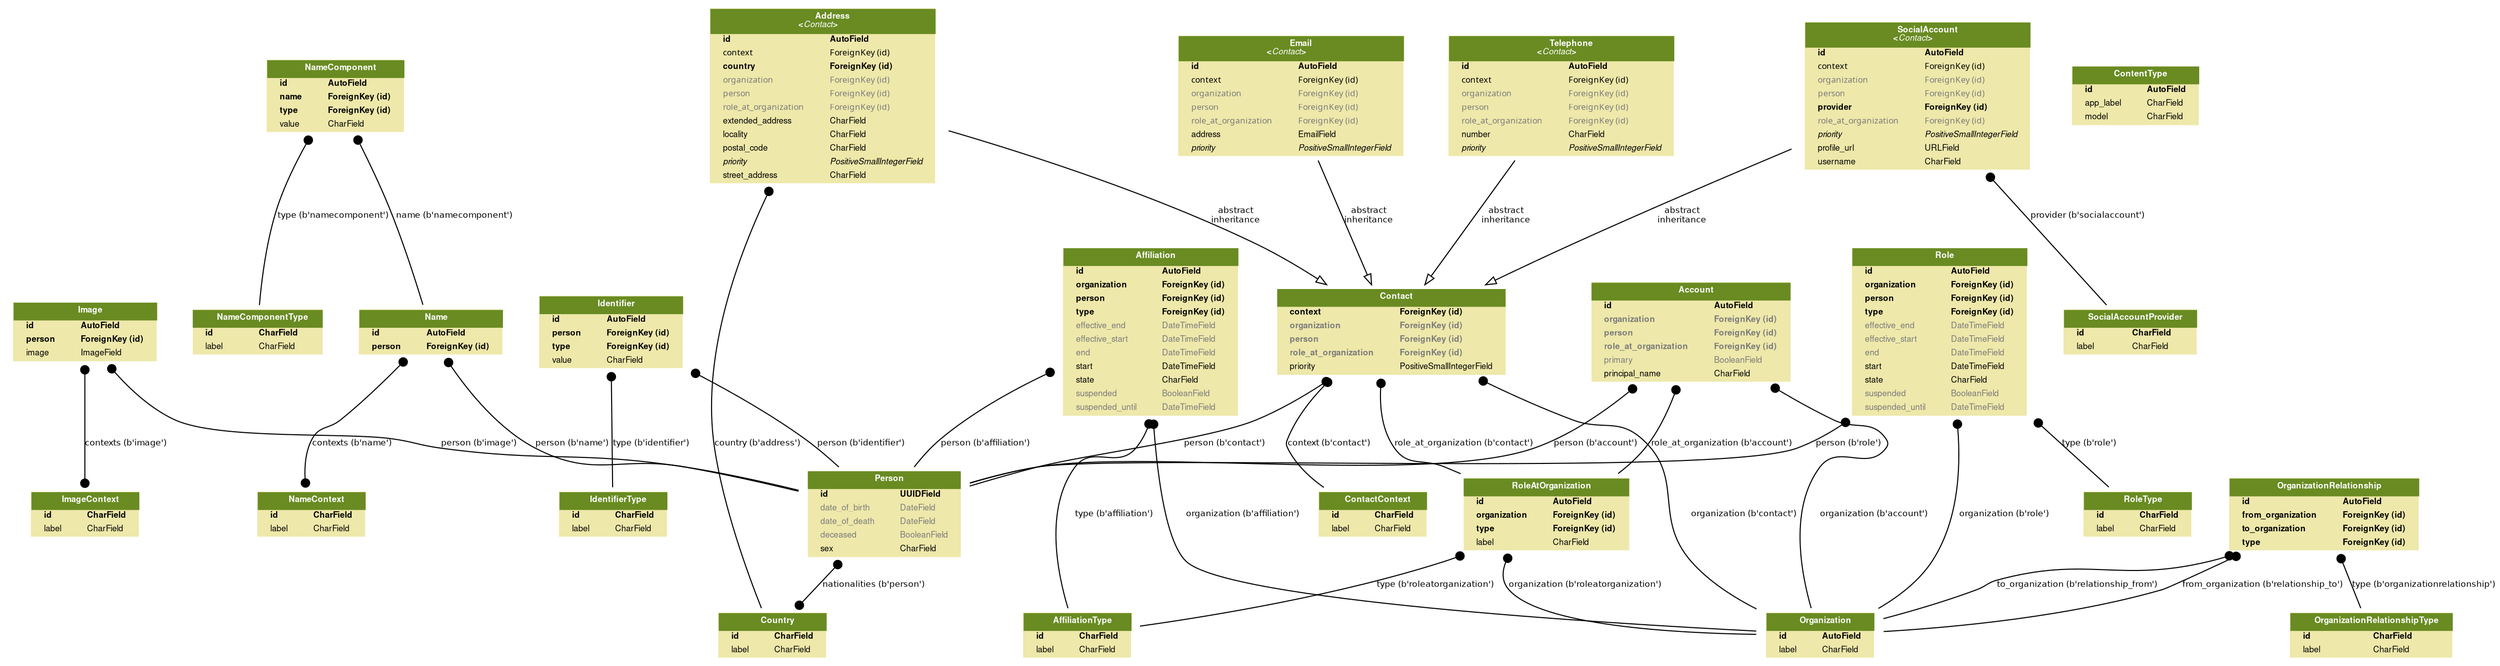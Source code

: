 digraph model_graph {
	graph [bb="-0.176,0.096,1840.6,1794.6",
		fontname=Helvetica,
		fontsize=8,
		splines=true
	];
	node [fontname=Helvetica,
		fontsize=8,
		label="\N",
		shape=plaintext
	];
	edge [fontname=Helvetica,
		fontsize=8
	];
	idm_model_models_Contact	 [height=1.25,
		label=<
    <TABLE BGCOLOR="palegoldenrod" BORDER="0" CELLBORDER="0" CELLSPACING="0">
    <TR><TD COLSPAN="2" CELLPADDING="4" ALIGN="CENTER" BGCOLOR="olivedrab4">
    <FONT FACE="Helvetica Bold" COLOR="white">
    Contact
    </FONT></TD></TR>
  
    <TR><TD ALIGN="LEFT" BORDER="0">
    <FONT FACE="Helvetica Bold">context</FONT>
    </TD><TD ALIGN="LEFT">
    <FONT FACE="Helvetica Bold">ForeignKey (id)</FONT>
    </TD></TR>
  
    <TR><TD ALIGN="LEFT" BORDER="0">
    <FONT COLOR="#7B7B7B" FACE="Helvetica Bold">organization</FONT>
    </TD><TD ALIGN="LEFT">
    <FONT COLOR="#7B7B7B" FACE="Helvetica Bold">ForeignKey (id)</FONT>
    </TD></TR>
  
    <TR><TD ALIGN="LEFT" BORDER="0">
    <FONT COLOR="#7B7B7B" FACE="Helvetica Bold">person</FONT>
    </TD><TD ALIGN="LEFT">
    <FONT COLOR="#7B7B7B" FACE="Helvetica Bold">ForeignKey (id)</FONT>
    </TD></TR>
  
    <TR><TD ALIGN="LEFT" BORDER="0">
    <FONT COLOR="#7B7B7B" FACE="Helvetica Bold">role_at_organization</FONT>
    </TD><TD ALIGN="LEFT">
    <FONT COLOR="#7B7B7B" FACE="Helvetica Bold">ForeignKey (id)</FONT>
    </TD></TR>
  
    <TR><TD ALIGN="LEFT" BORDER="0">
    <FONT FACE="Helvetica ">priority</FONT>
    </TD><TD ALIGN="LEFT">
    <FONT FACE="Helvetica ">PositiveSmallIntegerField</FONT>
    </TD></TR>
  
    </TABLE>
    >,
		pos="997.29,1338.2",
		width=3.2778];
	idm_model_models_ContactContext	 [height=0.70833,
		label=<
    <TABLE BGCOLOR="palegoldenrod" BORDER="0" CELLBORDER="0" CELLSPACING="0">
    <TR><TD COLSPAN="2" CELLPADDING="4" ALIGN="CENTER" BGCOLOR="olivedrab4">
    <FONT FACE="Helvetica Bold" COLOR="white">
    ContactContext
    </FONT></TD></TR>
  
    <TR><TD ALIGN="LEFT" BORDER="0">
    <FONT FACE="Helvetica Bold">id</FONT>
    </TD><TD ALIGN="LEFT">
    <FONT FACE="Helvetica Bold">CharField</FONT>
    </TD></TR>
  
    <TR><TD ALIGN="LEFT" BORDER="0">
    <FONT FACE="Helvetica ">label</FONT>
    </TD><TD ALIGN="LEFT">
    <FONT FACE="Helvetica ">CharField</FONT>
    </TD></TR>
  
    </TABLE>
    >,
		pos="1295.7,1305.2",
		width=1.6667];
	idm_model_models_Contact -> idm_model_models_ContactContext	 [arrowhead=none,
		arrowtail=dot,
		dir=both,
		label="context (b&#39;contact&#39;)",
		lp="1192.3,1314",
		pos="s,1115.7,1325.1 1123.9,1324.2 1162.7,1319.9 1203.6,1315.4 1235.7,1311.9"];
	idm_model_models_Person	 [height=1.25,
		label=<
    <TABLE BGCOLOR="palegoldenrod" BORDER="0" CELLBORDER="0" CELLSPACING="0">
    <TR><TD COLSPAN="2" CELLPADDING="4" ALIGN="CENTER" BGCOLOR="olivedrab4">
    <FONT FACE="Helvetica Bold" COLOR="white">
    Person
    </FONT></TD></TR>
  
    <TR><TD ALIGN="LEFT" BORDER="0">
    <FONT FACE="Helvetica Bold">id</FONT>
    </TD><TD ALIGN="LEFT">
    <FONT FACE="Helvetica Bold">UUIDField</FONT>
    </TD></TR>
  
    <TR><TD ALIGN="LEFT" BORDER="0">
    <FONT COLOR="#7B7B7B" FACE="Helvetica ">date_of_birth</FONT>
    </TD><TD ALIGN="LEFT">
    <FONT COLOR="#7B7B7B" FACE="Helvetica ">DateField</FONT>
    </TD></TR>
  
    <TR><TD ALIGN="LEFT" BORDER="0">
    <FONT COLOR="#7B7B7B" FACE="Helvetica ">date_of_death</FONT>
    </TD><TD ALIGN="LEFT">
    <FONT COLOR="#7B7B7B" FACE="Helvetica ">DateField</FONT>
    </TD></TR>
  
    <TR><TD ALIGN="LEFT" BORDER="0">
    <FONT COLOR="#7B7B7B" FACE="Helvetica ">deceased</FONT>
    </TD><TD ALIGN="LEFT">
    <FONT COLOR="#7B7B7B" FACE="Helvetica ">BooleanField</FONT>
    </TD></TR>
  
    <TR><TD ALIGN="LEFT" BORDER="0">
    <FONT FACE="Helvetica ">sex</FONT>
    </TD><TD ALIGN="LEFT">
    <FONT FACE="Helvetica ">CharField</FONT>
    </TD></TR>
  
    </TABLE>
    >,
		pos="779.64,978.83",
		width=2.2639];
	idm_model_models_Contact -> idm_model_models_Person	 [arrowhead=none,
		arrowtail=dot,
		dir=both,
		label="person (b&#39;contact&#39;)",
		lp="884.73,1152.9",
		pos="s,985.4,1292.9 983.03,1285 974.68,1257.9 962.82,1224.9 947.88,1197.4 912.62,1132.3 858.64,1066.2 821.38,1024"];
	idm_model_models_Organization	 [height=0.70833,
		label=<
    <TABLE BGCOLOR="palegoldenrod" BORDER="0" CELLBORDER="0" CELLSPACING="0">
    <TR><TD COLSPAN="2" CELLPADDING="4" ALIGN="CENTER" BGCOLOR="olivedrab4">
    <FONT FACE="Helvetica Bold" COLOR="white">
    Organization
    </FONT></TD></TR>
  
    <TR><TD ALIGN="LEFT" BORDER="0">
    <FONT FACE="Helvetica Bold">id</FONT>
    </TD><TD ALIGN="LEFT">
    <FONT FACE="Helvetica Bold">AutoField</FONT>
    </TD></TR>
  
    <TR><TD ALIGN="LEFT" BORDER="0">
    <FONT FACE="Helvetica ">label</FONT>
    </TD><TD ALIGN="LEFT">
    <FONT FACE="Helvetica ">CharField</FONT>
    </TD></TR>
  
    </TABLE>
    >,
		pos="589.74,1338.7",
		width=1.6806];
	idm_model_models_Contact -> idm_model_models_Organization	 [arrowhead=none,
		arrowtail=dot,
		dir=both,
		label="organization (b&#39;contact&#39;)",
		lp="806.22,1298.2",
		pos="s,879.21,1305.2 871.3,1304 871.22,1304 871.13,1304 871.05,1304 860.56,1302.6 691.05,1302.1 680.65,1304 669.68,1306 658.33,1309.3 \
647.52,1313.1"];
	idm_model_models_RoleAtOrganization	 [height=1.0694,
		label=<
    <TABLE BGCOLOR="palegoldenrod" BORDER="0" CELLBORDER="0" CELLSPACING="0">
    <TR><TD COLSPAN="2" CELLPADDING="4" ALIGN="CENTER" BGCOLOR="olivedrab4">
    <FONT FACE="Helvetica Bold" COLOR="white">
    RoleAtOrganization
    </FONT></TD></TR>
  
    <TR><TD ALIGN="LEFT" BORDER="0">
    <FONT FACE="Helvetica Bold">id</FONT>
    </TD><TD ALIGN="LEFT">
    <FONT FACE="Helvetica Bold">AutoField</FONT>
    </TD></TR>
  
    <TR><TD ALIGN="LEFT" BORDER="0">
    <FONT FACE="Helvetica Bold">organization</FONT>
    </TD><TD ALIGN="LEFT">
    <FONT FACE="Helvetica Bold">ForeignKey (id)</FONT>
    </TD></TR>
  
    <TR><TD ALIGN="LEFT" BORDER="0">
    <FONT FACE="Helvetica Bold">type</FONT>
    </TD><TD ALIGN="LEFT">
    <FONT FACE="Helvetica Bold">ForeignKey (id)</FONT>
    </TD></TR>
  
    <TR><TD ALIGN="LEFT" BORDER="0">
    <FONT FACE="Helvetica ">label</FONT>
    </TD><TD ALIGN="LEFT">
    <FONT FACE="Helvetica ">CharField</FONT>
    </TD></TR>
  
    </TABLE>
    >,
		pos="672.8,1260",
		width=2.4444];
	idm_model_models_Contact -> idm_model_models_RoleAtOrganization	 [arrowhead=none,
		arrowtail=dot,
		dir=both,
		label="role_at_organization (b&#39;contact&#39;)",
		lp="877.28,1287.3",
		pos="s,879.06,1306 871.54,1304.1 871.38,1304.1 871.21,1304 871.05,1304 835.1,1295.1 795.29,1286.1 760.83,1278.6"];
	idm_model_models_Country	 [height=0.70833,
		label=<
    <TABLE BGCOLOR="palegoldenrod" BORDER="0" CELLBORDER="0" CELLSPACING="0">
    <TR><TD COLSPAN="2" CELLPADDING="4" ALIGN="CENTER" BGCOLOR="olivedrab4">
    <FONT FACE="Helvetica Bold" COLOR="white">
    Country
    </FONT></TD></TR>
  
    <TR><TD ALIGN="LEFT" BORDER="0">
    <FONT FACE="Helvetica Bold">id</FONT>
    </TD><TD ALIGN="LEFT">
    <FONT FACE="Helvetica Bold">CharField</FONT>
    </TD></TR>
  
    <TR><TD ALIGN="LEFT" BORDER="0">
    <FONT FACE="Helvetica ">label</FONT>
    </TD><TD ALIGN="LEFT">
    <FONT FACE="Helvetica ">CharField</FONT>
    </TD></TR>
  
    </TABLE>
    >,
		pos="884.68,1226.1",
		width=1.6667];
	idm_model_models_Person -> idm_model_models_Country	 [arrowhead=dot,
		arrowtail=dot,
		dir=both,
		label="nationalities (b&#39;person&#39;)",
		lp="795.15,1116.4",
		pos="s,798.78,1023.9 e,873.72,1200.3 801.95,1031.4 822.71,1080.2 853,1151.5 870.59,1192.9"];
	idm_model_models_RoleAtOrganization -> idm_model_models_Organization	 [arrowhead=none,
		arrowtail=dot,
		dir=both,
		label="organization (b&#39;roleatorganization&#39;)",
		lp="562.2,1301.5",
		pos="s,631.76,1298.9 625.6,1304.7 622.61,1307.5 619.67,1310.3 616.83,1313"];
	idm_model_models_AffiliationType	 [height=0.70833,
		label=<
    <TABLE BGCOLOR="palegoldenrod" BORDER="0" CELLBORDER="0" CELLSPACING="0">
    <TR><TD COLSPAN="2" CELLPADDING="4" ALIGN="CENTER" BGCOLOR="olivedrab4">
    <FONT FACE="Helvetica Bold" COLOR="white">
    AffiliationType
    </FONT></TD></TR>
  
    <TR><TD ALIGN="LEFT" BORDER="0">
    <FONT FACE="Helvetica Bold">id</FONT>
    </TD><TD ALIGN="LEFT">
    <FONT FACE="Helvetica Bold">CharField</FONT>
    </TD></TR>
  
    <TR><TD ALIGN="LEFT" BORDER="0">
    <FONT FACE="Helvetica ">label</FONT>
    </TD><TD ALIGN="LEFT">
    <FONT FACE="Helvetica ">CharField</FONT>
    </TD></TR>
  
    </TABLE>
    >,
		pos="564.74,1522.2",
		width=1.6667];
	idm_model_models_RoleAtOrganization -> idm_model_models_AffiliationType	 [arrowhead=none,
		arrowtail=dot,
		dir=both,
		label="type (b&#39;roleatorganization&#39;)",
		lp="590.66,1407.8",
		pos="s,669.08,1298.6 667.94,1306.6 665.03,1325.8 660.48,1348.1 653.44,1367.4 635.8,1415.8 603.58,1466.7 583.21,1496.4"];
	idm_model_models_OrganizationRelationshipType	 [height=0.70833,
		label=<
    <TABLE BGCOLOR="palegoldenrod" BORDER="0" CELLBORDER="0" CELLSPACING="0">
    <TR><TD COLSPAN="2" CELLPADDING="4" ALIGN="CENTER" BGCOLOR="olivedrab4">
    <FONT FACE="Helvetica Bold" COLOR="white">
    OrganizationRelationshipType
    </FONT></TD></TR>
  
    <TR><TD ALIGN="LEFT" BORDER="0">
    <FONT FACE="Helvetica Bold">id</FONT>
    </TD><TD ALIGN="LEFT">
    <FONT FACE="Helvetica Bold">CharField</FONT>
    </TD></TR>
  
    <TR><TD ALIGN="LEFT" BORDER="0">
    <FONT FACE="Helvetica ">label</FONT>
    </TD><TD ALIGN="LEFT">
    <FONT FACE="Helvetica ">CharField</FONT>
    </TD></TR>
  
    </TABLE>
    >,
		pos="85.824,1769.1",
		width=2.3889];
	idm_model_models_NameContext	 [height=0.70833,
		label=<
    <TABLE BGCOLOR="palegoldenrod" BORDER="0" CELLBORDER="0" CELLSPACING="0">
    <TR><TD COLSPAN="2" CELLPADDING="4" ALIGN="CENTER" BGCOLOR="olivedrab4">
    <FONT FACE="Helvetica Bold" COLOR="white">
    NameContext
    </FONT></TD></TR>
  
    <TR><TD ALIGN="LEFT" BORDER="0">
    <FONT FACE="Helvetica Bold">id</FONT>
    </TD><TD ALIGN="LEFT">
    <FONT FACE="Helvetica Bold">CharField</FONT>
    </TD></TR>
  
    <TR><TD ALIGN="LEFT" BORDER="0">
    <FONT FACE="Helvetica ">label</FONT>
    </TD><TD ALIGN="LEFT">
    <FONT FACE="Helvetica ">CharField</FONT>
    </TD></TR>
  
    </TABLE>
    >,
		pos="435.48,443.05",
		width=1.6667];
	idm_model_models_ImageContext	 [height=0.70833,
		label=<
    <TABLE BGCOLOR="palegoldenrod" BORDER="0" CELLBORDER="0" CELLSPACING="0">
    <TR><TD COLSPAN="2" CELLPADDING="4" ALIGN="CENTER" BGCOLOR="olivedrab4">
    <FONT FACE="Helvetica Bold" COLOR="white">
    ImageContext
    </FONT></TD></TR>
  
    <TR><TD ALIGN="LEFT" BORDER="0">
    <FONT FACE="Helvetica Bold">id</FONT>
    </TD><TD ALIGN="LEFT">
    <FONT FACE="Helvetica Bold">CharField</FONT>
    </TD></TR>
  
    <TR><TD ALIGN="LEFT" BORDER="0">
    <FONT FACE="Helvetica ">label</FONT>
    </TD><TD ALIGN="LEFT">
    <FONT FACE="Helvetica ">CharField</FONT>
    </TD></TR>
  
    </TABLE>
    >,
		pos="1327.5,740.42",
		width=1.6667];
	idm_model_models_IdentifierType	 [height=0.70833,
		label=<
    <TABLE BGCOLOR="palegoldenrod" BORDER="0" CELLBORDER="0" CELLSPACING="0">
    <TR><TD COLSPAN="2" CELLPADDING="4" ALIGN="CENTER" BGCOLOR="olivedrab4">
    <FONT FACE="Helvetica Bold" COLOR="white">
    IdentifierType
    </FONT></TD></TR>
  
    <TR><TD ALIGN="LEFT" BORDER="0">
    <FONT FACE="Helvetica Bold">id</FONT>
    </TD><TD ALIGN="LEFT">
    <FONT FACE="Helvetica Bold">CharField</FONT>
    </TD></TR>
  
    <TR><TD ALIGN="LEFT" BORDER="0">
    <FONT FACE="Helvetica ">label</FONT>
    </TD><TD ALIGN="LEFT">
    <FONT FACE="Helvetica ">CharField</FONT>
    </TD></TR>
  
    </TABLE>
    >,
		pos="1033.8,424.56",
		width=1.6667];
	idm_model_models_NameComponentType	 [height=0.70833,
		label=<
    <TABLE BGCOLOR="palegoldenrod" BORDER="0" CELLBORDER="0" CELLSPACING="0">
    <TR><TD COLSPAN="2" CELLPADDING="4" ALIGN="CENTER" BGCOLOR="olivedrab4">
    <FONT FACE="Helvetica Bold" COLOR="white">
    NameComponentType
    </FONT></TD></TR>
  
    <TR><TD ALIGN="LEFT" BORDER="0">
    <FONT FACE="Helvetica Bold">id</FONT>
    </TD><TD ALIGN="LEFT">
    <FONT FACE="Helvetica Bold">CharField</FONT>
    </TD></TR>
  
    <TR><TD ALIGN="LEFT" BORDER="0">
    <FONT FACE="Helvetica ">label</FONT>
    </TD><TD ALIGN="LEFT">
    <FONT FACE="Helvetica ">CharField</FONT>
    </TD></TR>
  
    </TABLE>
    >,
		pos="485.57,25.596",
		width=1.9444];
	idm_model_models_RoleType	 [height=0.70833,
		label=<
    <TABLE BGCOLOR="palegoldenrod" BORDER="0" CELLBORDER="0" CELLSPACING="0">
    <TR><TD COLSPAN="2" CELLPADDING="4" ALIGN="CENTER" BGCOLOR="olivedrab4">
    <FONT FACE="Helvetica Bold" COLOR="white">
    RoleType
    </FONT></TD></TR>
  
    <TR><TD ALIGN="LEFT" BORDER="0">
    <FONT FACE="Helvetica Bold">id</FONT>
    </TD><TD ALIGN="LEFT">
    <FONT FACE="Helvetica Bold">CharField</FONT>
    </TD></TR>
  
    <TR><TD ALIGN="LEFT" BORDER="0">
    <FONT FACE="Helvetica ">label</FONT>
    </TD><TD ALIGN="LEFT">
    <FONT FACE="Helvetica ">CharField</FONT>
    </TD></TR>
  
    </TABLE>
    >,
		pos="113.72,952.02",
		width=1.6667];
	idm_model_models_SocialAccountProvider	 [height=0.70833,
		label=<
    <TABLE BGCOLOR="palegoldenrod" BORDER="0" CELLBORDER="0" CELLSPACING="0">
    <TR><TD COLSPAN="2" CELLPADDING="4" ALIGN="CENTER" BGCOLOR="olivedrab4">
    <FONT FACE="Helvetica Bold" COLOR="white">
    SocialAccountProvider
    </FONT></TD></TR>
  
    <TR><TD ALIGN="LEFT" BORDER="0">
    <FONT FACE="Helvetica Bold">id</FONT>
    </TD><TD ALIGN="LEFT">
    <FONT FACE="Helvetica Bold">CharField</FONT>
    </TD></TR>
  
    <TR><TD ALIGN="LEFT" BORDER="0">
    <FONT FACE="Helvetica ">label</FONT>
    </TD><TD ALIGN="LEFT">
    <FONT FACE="Helvetica ">CharField</FONT>
    </TD></TR>
  
    </TABLE>
    >,
		pos="1769.1,1562.9",
		width=1.9861];
	idm_model_models_Image	 [height=0.88889,
		label=<
    <TABLE BGCOLOR="palegoldenrod" BORDER="0" CELLBORDER="0" CELLSPACING="0">
    <TR><TD COLSPAN="2" CELLPADDING="4" ALIGN="CENTER" BGCOLOR="olivedrab4">
    <FONT FACE="Helvetica Bold" COLOR="white">
    Image
    </FONT></TD></TR>
  
    <TR><TD ALIGN="LEFT" BORDER="0">
    <FONT FACE="Helvetica Bold">id</FONT>
    </TD><TD ALIGN="LEFT">
    <FONT FACE="Helvetica Bold">AutoField</FONT>
    </TD></TR>
  
    <TR><TD ALIGN="LEFT" BORDER="0">
    <FONT FACE="Helvetica Bold">person</FONT>
    </TD><TD ALIGN="LEFT">
    <FONT FACE="Helvetica Bold">ForeignKey (id)</FONT>
    </TD></TR>
  
    <TR><TD ALIGN="LEFT" BORDER="0">
    <FONT FACE="Helvetica ">image</FONT>
    </TD><TD ALIGN="LEFT">
    <FONT FACE="Helvetica ">ImageField</FONT>
    </TD></TR>
  
    </TABLE>
    >,
		pos="1083,837.23",
		width=2.1389];
	idm_model_models_Image -> idm_model_models_Person	 [arrowhead=none,
		arrowtail=dot,
		dir=both,
		label="person (b&#39;image&#39;)",
		lp="906.22,909.54",
		pos="s,1014.2,869.36 1006.9,872.76 962.54,893.46 906.65,919.54 861.4,940.67"];
	idm_model_models_Image -> idm_model_models_ImageContext	 [arrowhead=dot,
		arrowtail=dot,
		dir=both,
		label="contexts (b&#39;image&#39;)",
		lp="1180.1,790.02",
		pos="s,1160,806.73 e,1267.1,764.32 1167.8,803.65 1197.8,791.76 1231.2,778.55 1259.6,767.29"];
	idm_model_models_Identifier	 [height=1.0694,
		label=<
    <TABLE BGCOLOR="palegoldenrod" BORDER="0" CELLBORDER="0" CELLSPACING="0">
    <TR><TD COLSPAN="2" CELLPADDING="4" ALIGN="CENTER" BGCOLOR="olivedrab4">
    <FONT FACE="Helvetica Bold" COLOR="white">
    Identifier
    </FONT></TD></TR>
  
    <TR><TD ALIGN="LEFT" BORDER="0">
    <FONT FACE="Helvetica Bold">id</FONT>
    </TD><TD ALIGN="LEFT">
    <FONT FACE="Helvetica Bold">AutoField</FONT>
    </TD></TR>
  
    <TR><TD ALIGN="LEFT" BORDER="0">
    <FONT FACE="Helvetica Bold">person</FONT>
    </TD><TD ALIGN="LEFT">
    <FONT FACE="Helvetica Bold">ForeignKey (id)</FONT>
    </TD></TR>
  
    <TR><TD ALIGN="LEFT" BORDER="0">
    <FONT FACE="Helvetica Bold">type</FONT>
    </TD><TD ALIGN="LEFT">
    <FONT FACE="Helvetica Bold">ForeignKey (id)</FONT>
    </TD></TR>
  
    <TR><TD ALIGN="LEFT" BORDER="0">
    <FONT FACE="Helvetica ">value</FONT>
    </TD><TD ALIGN="LEFT">
    <FONT FACE="Helvetica ">CharField</FONT>
    </TD></TR>
  
    </TABLE>
    >,
		pos="914.68,662.57",
		width=2.1389];
	idm_model_models_Identifier -> idm_model_models_Person	 [arrowhead=none,
		arrowtail=dot,
		dir=both,
		label="person (b&#39;identifier&#39;)",
		lp="813.21,821.57",
		pos="s,898.12,701.35 894.93,708.84 869.19,769.11 824.47,873.84 798.95,933.6"];
	idm_model_models_Identifier -> idm_model_models_IdentifierType	 [arrowhead=none,
		arrowtail=dot,
		dir=both,
		label="type (b&#39;identifier&#39;)",
		lp="946.92,541.76",
		pos="s,933.96,624.07 937.67,616.66 962.48,567.1 1001.1,489.94 1021,450.17"];
	idm_model_models_Name	 [height=0.70833,
		label=<
    <TABLE BGCOLOR="palegoldenrod" BORDER="0" CELLBORDER="0" CELLSPACING="0">
    <TR><TD COLSPAN="2" CELLPADDING="4" ALIGN="CENTER" BGCOLOR="olivedrab4">
    <FONT FACE="Helvetica Bold" COLOR="white">
    Name
    </FONT></TD></TR>
  
    <TR><TD ALIGN="LEFT" BORDER="0">
    <FONT FACE="Helvetica Bold">id</FONT>
    </TD><TD ALIGN="LEFT">
    <FONT FACE="Helvetica Bold">AutoField</FONT>
    </TD></TR>
  
    <TR><TD ALIGN="LEFT" BORDER="0">
    <FONT FACE="Helvetica Bold">person</FONT>
    </TD><TD ALIGN="LEFT">
    <FONT FACE="Helvetica Bold">ForeignKey (id)</FONT>
    </TD></TR>
  
    </TABLE>
    >,
		pos="623.99,612.04",
		width=2.1389];
	idm_model_models_Name -> idm_model_models_Person	 [arrowhead=none,
		arrowtail=dot,
		dir=both,
		label="person (b&#39;name&#39;)",
		lp="667.05,789.88",
		pos="s,634.81,637.54 638.04,645.16 666.01,711.08 728.68,858.75 760.43,933.55"];
	idm_model_models_Name -> idm_model_models_NameContext	 [arrowhead=dot,
		arrowtail=dot,
		dir=both,
		label="contexts (b&#39;name&#39;)",
		lp="496.51,531.84",
		pos="s,595.36,586.37 e,464.07,468.68 589.31,580.96 555.42,550.57 504.1,504.57 470.19,474.17"];
	idm_model_models_NameComponent	 [height=1.0694,
		label=<
    <TABLE BGCOLOR="palegoldenrod" BORDER="0" CELLBORDER="0" CELLSPACING="0">
    <TR><TD COLSPAN="2" CELLPADDING="4" ALIGN="CENTER" BGCOLOR="olivedrab4">
    <FONT FACE="Helvetica Bold" COLOR="white">
    NameComponent
    </FONT></TD></TR>
  
    <TR><TD ALIGN="LEFT" BORDER="0">
    <FONT FACE="Helvetica Bold">id</FONT>
    </TD><TD ALIGN="LEFT">
    <FONT FACE="Helvetica Bold">AutoField</FONT>
    </TD></TR>
  
    <TR><TD ALIGN="LEFT" BORDER="0">
    <FONT FACE="Helvetica Bold">name</FONT>
    </TD><TD ALIGN="LEFT">
    <FONT FACE="Helvetica Bold">ForeignKey (id)</FONT>
    </TD></TR>
  
    <TR><TD ALIGN="LEFT" BORDER="0">
    <FONT FACE="Helvetica Bold">type</FONT>
    </TD><TD ALIGN="LEFT">
    <FONT FACE="Helvetica Bold">ForeignKey (id)</FONT>
    </TD></TR>
  
    <TR><TD ALIGN="LEFT" BORDER="0">
    <FONT FACE="Helvetica ">value</FONT>
    </TD><TD ALIGN="LEFT">
    <FONT FACE="Helvetica ">CharField</FONT>
    </TD></TR>
  
    </TABLE>
    >,
		pos="556.95,295.39",
		width=2.0556];
	idm_model_models_NameComponent -> idm_model_models_NameComponentType	 [arrowhead=none,
		arrowtail=dot,
		dir=both,
		label="type (b&#39;namecomponent&#39;)",
		lp="473.99,158.31",
		pos="s,546.72,256.74 544.65,248.93 529.52,191.73 504.36,96.61 492.35,51.221"];
	idm_model_models_NameComponent -> idm_model_models_Name	 [arrowhead=none,
		arrowtail=dot,
		dir=both,
		label="name (b&#39;namecomponent&#39;)",
		lp="640.33,464.64",
		pos="s,565.1,333.9 566.78,341.86 581.1,409.47 607.19,532.69 618.51,586.15"];
	idm_model_models_Account	 [height=1.4306,
		label=<
    <TABLE BGCOLOR="palegoldenrod" BORDER="0" CELLBORDER="0" CELLSPACING="0">
    <TR><TD COLSPAN="2" CELLPADDING="4" ALIGN="CENTER" BGCOLOR="olivedrab4">
    <FONT FACE="Helvetica Bold" COLOR="white">
    Account
    </FONT></TD></TR>
  
    <TR><TD ALIGN="LEFT" BORDER="0">
    <FONT FACE="Helvetica Bold">id</FONT>
    </TD><TD ALIGN="LEFT">
    <FONT FACE="Helvetica Bold">AutoField</FONT>
    </TD></TR>
  
    <TR><TD ALIGN="LEFT" BORDER="0">
    <FONT COLOR="#7B7B7B" FACE="Helvetica Bold">organization</FONT>
    </TD><TD ALIGN="LEFT">
    <FONT COLOR="#7B7B7B" FACE="Helvetica Bold">ForeignKey (id)</FONT>
    </TD></TR>
  
    <TR><TD ALIGN="LEFT" BORDER="0">
    <FONT COLOR="#7B7B7B" FACE="Helvetica Bold">person</FONT>
    </TD><TD ALIGN="LEFT">
    <FONT COLOR="#7B7B7B" FACE="Helvetica Bold">ForeignKey (id)</FONT>
    </TD></TR>
  
    <TR><TD ALIGN="LEFT" BORDER="0">
    <FONT COLOR="#7B7B7B" FACE="Helvetica Bold">role_at_organization</FONT>
    </TD><TD ALIGN="LEFT">
    <FONT COLOR="#7B7B7B" FACE="Helvetica Bold">ForeignKey (id)</FONT>
    </TD></TR>
  
    <TR><TD ALIGN="LEFT" BORDER="0">
    <FONT COLOR="#7B7B7B" FACE="Helvetica ">primary</FONT>
    </TD><TD ALIGN="LEFT">
    <FONT COLOR="#7B7B7B" FACE="Helvetica ">BooleanField</FONT>
    </TD></TR>
  
    <TR><TD ALIGN="LEFT" BORDER="0">
    <FONT FACE="Helvetica ">principal_name</FONT>
    </TD><TD ALIGN="LEFT">
    <FONT FACE="Helvetica ">CharField</FONT>
    </TD></TR>
  
    </TABLE>
    >,
		pos="471.07,1166.9",
		width=2.8889];
	idm_model_models_Account -> idm_model_models_Person	 [arrowhead=none,
		arrowtail=dot,
		dir=both,
		label="person (b&#39;account&#39;)",
		lp="596.34,1074",
		pos="s,555.8,1115.3 562.74,1111 608.33,1083.3 662.7,1050.1 705.6,1024"];
	idm_model_models_Account -> idm_model_models_Organization	 [arrowhead=none,
		arrowtail=dot,
		dir=both,
		label="organization (b&#39;account&#39;)",
		lp="495.16,1270",
		pos="s,506.68,1218.5 511.3,1225.2 531.94,1255 556.05,1289.9 572.03,1313.1"];
	idm_model_models_Account -> idm_model_models_RoleAtOrganization	 [arrowhead=none,
		arrowtail=dot,
		dir=both,
		label="role_at_organization (b&#39;account&#39;)",
		lp="524.4,1223",
		pos="s,575.18,1214.9 582.69,1218.4 584.89,1219.4 587.09,1220.4 589.27,1221.4"];
	idm_model_models_OrganizationRelationship	 [height=1.0694,
		label=<
    <TABLE BGCOLOR="palegoldenrod" BORDER="0" CELLBORDER="0" CELLSPACING="0">
    <TR><TD COLSPAN="2" CELLPADDING="4" ALIGN="CENTER" BGCOLOR="olivedrab4">
    <FONT FACE="Helvetica Bold" COLOR="white">
    OrganizationRelationship
    </FONT></TD></TR>
  
    <TR><TD ALIGN="LEFT" BORDER="0">
    <FONT FACE="Helvetica Bold">id</FONT>
    </TD><TD ALIGN="LEFT">
    <FONT FACE="Helvetica Bold">AutoField</FONT>
    </TD></TR>
  
    <TR><TD ALIGN="LEFT" BORDER="0">
    <FONT FACE="Helvetica Bold">from_organization</FONT>
    </TD><TD ALIGN="LEFT">
    <FONT FACE="Helvetica Bold">ForeignKey (id)</FONT>
    </TD></TR>
  
    <TR><TD ALIGN="LEFT" BORDER="0">
    <FONT FACE="Helvetica Bold">to_organization</FONT>
    </TD><TD ALIGN="LEFT">
    <FONT FACE="Helvetica Bold">ForeignKey (id)</FONT>
    </TD></TR>
  
    <TR><TD ALIGN="LEFT" BORDER="0">
    <FONT FACE="Helvetica Bold">type</FONT>
    </TD><TD ALIGN="LEFT">
    <FONT FACE="Helvetica Bold">ForeignKey (id)</FONT>
    </TD></TR>
  
    </TABLE>
    >,
		pos="326.29,1554.8",
		width=2.7639];
	idm_model_models_OrganizationRelationship -> idm_model_models_Organization	 [arrowhead=none,
		arrowtail=dot,
		dir=both,
		label="from_organization (b&#39;relationship_to&#39;)",
		lp="408.26,1446.2",
		pos="s,382.15,1516.1 388.57,1511.1 445.02,1467 525.27,1400.6 565.23,1364.4"];
	idm_model_models_OrganizationRelationship -> idm_model_models_Organization	 [arrowhead=none,
		arrowtail=dot,
		dir=both,
		label="to_organization (b&#39;relationship_from&#39;)",
		lp="390.46,1434.4",
		pos="s,365.37,1516.1 371.69,1510.6 422.24,1466.5 503.04,1400.5 550.82,1364.4"];
	idm_model_models_OrganizationRelationship -> idm_model_models_OrganizationRelationshipType	 [arrowhead=none,
		arrowtail=dot,
		dir=both,
		label="type (b&#39;organizationrelationship&#39;)",
		lp="141.27,1672.9",
		pos="s,283.02,1593.3 276.89,1598.8 228.03,1642.4 154.91,1707.5 114.77,1743.3"];
	idm_model_models_Affiliation	 [height=2.3333,
		label=<
    <TABLE BGCOLOR="palegoldenrod" BORDER="0" CELLBORDER="0" CELLSPACING="0">
    <TR><TD COLSPAN="2" CELLPADDING="4" ALIGN="CENTER" BGCOLOR="olivedrab4">
    <FONT FACE="Helvetica Bold" COLOR="white">
    Affiliation
    </FONT></TD></TR>
  
    <TR><TD ALIGN="LEFT" BORDER="0">
    <FONT FACE="Helvetica Bold">id</FONT>
    </TD><TD ALIGN="LEFT">
    <FONT FACE="Helvetica Bold">AutoField</FONT>
    </TD></TR>
  
    <TR><TD ALIGN="LEFT" BORDER="0">
    <FONT FACE="Helvetica Bold">organization</FONT>
    </TD><TD ALIGN="LEFT">
    <FONT FACE="Helvetica Bold">ForeignKey (id)</FONT>
    </TD></TR>
  
    <TR><TD ALIGN="LEFT" BORDER="0">
    <FONT FACE="Helvetica Bold">person</FONT>
    </TD><TD ALIGN="LEFT">
    <FONT FACE="Helvetica Bold">ForeignKey (id)</FONT>
    </TD></TR>
  
    <TR><TD ALIGN="LEFT" BORDER="0">
    <FONT FACE="Helvetica Bold">type</FONT>
    </TD><TD ALIGN="LEFT">
    <FONT FACE="Helvetica Bold">ForeignKey (id)</FONT>
    </TD></TR>
  
    <TR><TD ALIGN="LEFT" BORDER="0">
    <FONT COLOR="#7B7B7B" FACE="Helvetica ">effective_end</FONT>
    </TD><TD ALIGN="LEFT">
    <FONT COLOR="#7B7B7B" FACE="Helvetica ">DateTimeField</FONT>
    </TD></TR>
  
    <TR><TD ALIGN="LEFT" BORDER="0">
    <FONT COLOR="#7B7B7B" FACE="Helvetica ">effective_start</FONT>
    </TD><TD ALIGN="LEFT">
    <FONT COLOR="#7B7B7B" FACE="Helvetica ">DateTimeField</FONT>
    </TD></TR>
  
    <TR><TD ALIGN="LEFT" BORDER="0">
    <FONT COLOR="#7B7B7B" FACE="Helvetica ">end</FONT>
    </TD><TD ALIGN="LEFT">
    <FONT COLOR="#7B7B7B" FACE="Helvetica ">DateTimeField</FONT>
    </TD></TR>
  
    <TR><TD ALIGN="LEFT" BORDER="0">
    <FONT FACE="Helvetica ">start</FONT>
    </TD><TD ALIGN="LEFT">
    <FONT FACE="Helvetica ">DateTimeField</FONT>
    </TD></TR>
  
    <TR><TD ALIGN="LEFT" BORDER="0">
    <FONT FACE="Helvetica ">state</FONT>
    </TD><TD ALIGN="LEFT">
    <FONT FACE="Helvetica ">CharField</FONT>
    </TD></TR>
  
    <TR><TD ALIGN="LEFT" BORDER="0">
    <FONT COLOR="#7B7B7B" FACE="Helvetica ">suspended</FONT>
    </TD><TD ALIGN="LEFT">
    <FONT COLOR="#7B7B7B" FACE="Helvetica ">BooleanField</FONT>
    </TD></TR>
  
    <TR><TD ALIGN="LEFT" BORDER="0">
    <FONT COLOR="#7B7B7B" FACE="Helvetica ">suspended_until</FONT>
    </TD><TD ALIGN="LEFT">
    <FONT COLOR="#7B7B7B" FACE="Helvetica ">DateTimeField</FONT>
    </TD></TR>
  
    </TABLE>
    >,
		pos="775.85,1391.2",
		width=2.5556];
	idm_model_models_Affiliation -> idm_model_models_Person	 [arrowhead=none,
		arrowtail=dot,
		dir=both,
		label="person (b&#39;affiliation&#39;)",
		lp="741.93,1169.5",
		pos="s,776.62,1306.7 776.7,1298.6 777.49,1213.1 778.62,1089.7 779.22,1024"];
	idm_model_models_Affiliation -> idm_model_models_Organization	 [arrowhead=none,
		arrowtail=dot,
		dir=both,
		label="organization (b&#39;affiliation&#39;)",
		lp="621.4,1365",
		pos="s,683.61,1365.2 675.71,1362.9 667.13,1360.5 658.62,1358.1 650.5,1355.8"];
	idm_model_models_Affiliation -> idm_model_models_AffiliationType	 [arrowhead=none,
		arrowtail=dot,
		dir=both,
		label="type (b&#39;affiliation&#39;)",
		lp="613.67,1477.1",
		pos="s,683.56,1448.4 676.56,1452.8 651.68,1468.2 626.33,1483.9 606.07,1496.5"];
	idm_model_models_Role	 [height=2.3333,
		label=<
    <TABLE BGCOLOR="palegoldenrod" BORDER="0" CELLBORDER="0" CELLSPACING="0">
    <TR><TD COLSPAN="2" CELLPADDING="4" ALIGN="CENTER" BGCOLOR="olivedrab4">
    <FONT FACE="Helvetica Bold" COLOR="white">
    Role
    </FONT></TD></TR>
  
    <TR><TD ALIGN="LEFT" BORDER="0">
    <FONT FACE="Helvetica Bold">id</FONT>
    </TD><TD ALIGN="LEFT">
    <FONT FACE="Helvetica Bold">AutoField</FONT>
    </TD></TR>
  
    <TR><TD ALIGN="LEFT" BORDER="0">
    <FONT FACE="Helvetica Bold">organization</FONT>
    </TD><TD ALIGN="LEFT">
    <FONT FACE="Helvetica Bold">ForeignKey (id)</FONT>
    </TD></TR>
  
    <TR><TD ALIGN="LEFT" BORDER="0">
    <FONT FACE="Helvetica Bold">person</FONT>
    </TD><TD ALIGN="LEFT">
    <FONT FACE="Helvetica Bold">ForeignKey (id)</FONT>
    </TD></TR>
  
    <TR><TD ALIGN="LEFT" BORDER="0">
    <FONT FACE="Helvetica Bold">type</FONT>
    </TD><TD ALIGN="LEFT">
    <FONT FACE="Helvetica Bold">ForeignKey (id)</FONT>
    </TD></TR>
  
    <TR><TD ALIGN="LEFT" BORDER="0">
    <FONT COLOR="#7B7B7B" FACE="Helvetica ">effective_end</FONT>
    </TD><TD ALIGN="LEFT">
    <FONT COLOR="#7B7B7B" FACE="Helvetica ">DateTimeField</FONT>
    </TD></TR>
  
    <TR><TD ALIGN="LEFT" BORDER="0">
    <FONT COLOR="#7B7B7B" FACE="Helvetica ">effective_start</FONT>
    </TD><TD ALIGN="LEFT">
    <FONT COLOR="#7B7B7B" FACE="Helvetica ">DateTimeField</FONT>
    </TD></TR>
  
    <TR><TD ALIGN="LEFT" BORDER="0">
    <FONT COLOR="#7B7B7B" FACE="Helvetica ">end</FONT>
    </TD><TD ALIGN="LEFT">
    <FONT COLOR="#7B7B7B" FACE="Helvetica ">DateTimeField</FONT>
    </TD></TR>
  
    <TR><TD ALIGN="LEFT" BORDER="0">
    <FONT FACE="Helvetica ">start</FONT>
    </TD><TD ALIGN="LEFT">
    <FONT FACE="Helvetica ">DateTimeField</FONT>
    </TD></TR>
  
    <TR><TD ALIGN="LEFT" BORDER="0">
    <FONT FACE="Helvetica ">state</FONT>
    </TD><TD ALIGN="LEFT">
    <FONT FACE="Helvetica ">CharField</FONT>
    </TD></TR>
  
    <TR><TD ALIGN="LEFT" BORDER="0">
    <FONT COLOR="#7B7B7B" FACE="Helvetica ">suspended</FONT>
    </TD><TD ALIGN="LEFT">
    <FONT COLOR="#7B7B7B" FACE="Helvetica ">BooleanField</FONT>
    </TD></TR>
  
    <TR><TD ALIGN="LEFT" BORDER="0">
    <FONT COLOR="#7B7B7B" FACE="Helvetica ">suspended_until</FONT>
    </TD><TD ALIGN="LEFT">
    <FONT COLOR="#7B7B7B" FACE="Helvetica ">DateTimeField</FONT>
    </TD></TR>
  
    </TABLE>
    >,
		pos="421.16,1022.2",
		width=2.5556];
	idm_model_models_Role -> idm_model_models_Person	 [arrowhead=none,
		arrowtail=dot,
		dir=both,
		label="person (b&#39;role&#39;)",
		lp="578.53,1004.3",
		pos="s,513.48,1011 521.6,1010 577.29,1003.3 645.65,995.04 698.02,988.7"];
	idm_model_models_Role -> idm_model_models_Organization	 [arrowhead=none,
		arrowtail=dot,
		dir=both,
		label="organization (b&#39;role&#39;)",
		lp="617.92,1188.5",
		pos="s,513.45,1054.8 520.56,1058.8 543.38,1072.1 564.86,1089.6 578.27,1112.2 583.63,1121.3 580.37,1291.2 581.6,1301.7 582.03,1305.3 582.66,\
1309.1 583.38,1312.9"];
	idm_model_models_Role -> idm_model_models_RoleType	 [arrowhead=none,
		arrowtail=dot,
		dir=both,
		label="type (b&#39;role&#39;)",
		lp="228.92,987.95",
		pos="s,328.92,1001.1 320.89,999.31 272.33,988.22 215.65,975.28 173.86,965.74"];
	idm_model_models_Email	 [height=1.7083,
		label=<
    <TABLE BGCOLOR="palegoldenrod" BORDER="0" CELLBORDER="0" CELLSPACING="0">
    <TR><TD COLSPAN="2" CELLPADDING="4" ALIGN="CENTER" BGCOLOR="olivedrab4">
    <FONT FACE="Helvetica Bold" COLOR="white">
    Email<BR/>&lt;<FONT FACE="Helvetica Italic">Contact</FONT>&gt;
    </FONT></TD></TR>
  
    <TR><TD ALIGN="LEFT" BORDER="0">
    <FONT FACE="Helvetica Bold">id</FONT>
    </TD><TD ALIGN="LEFT">
    <FONT FACE="Helvetica Bold">AutoField</FONT>
    </TD></TR>
  
    <TR><TD ALIGN="LEFT" BORDER="0">
    <FONT FACE="Helvetica ItalicBold">context</FONT>
    </TD><TD ALIGN="LEFT">
    <FONT FACE="Helvetica ItalicBold">ForeignKey (id)</FONT>
    </TD></TR>
  
    <TR><TD ALIGN="LEFT" BORDER="0">
    <FONT COLOR="#7B7B7B" FACE="Helvetica ItalicBold">organization</FONT>
    </TD><TD ALIGN="LEFT">
    <FONT COLOR="#7B7B7B" FACE="Helvetica ItalicBold">ForeignKey (id)</FONT>
    </TD></TR>
  
    <TR><TD ALIGN="LEFT" BORDER="0">
    <FONT COLOR="#7B7B7B" FACE="Helvetica ItalicBold">person</FONT>
    </TD><TD ALIGN="LEFT">
    <FONT COLOR="#7B7B7B" FACE="Helvetica ItalicBold">ForeignKey (id)</FONT>
    </TD></TR>
  
    <TR><TD ALIGN="LEFT" BORDER="0">
    <FONT COLOR="#7B7B7B" FACE="Helvetica ItalicBold">role_at_organization</FONT>
    </TD><TD ALIGN="LEFT">
    <FONT COLOR="#7B7B7B" FACE="Helvetica ItalicBold">ForeignKey (id)</FONT>
    </TD></TR>
  
    <TR><TD ALIGN="LEFT" BORDER="0">
    <FONT FACE="Helvetica ">address</FONT>
    </TD><TD ALIGN="LEFT">
    <FONT FACE="Helvetica ">EmailField</FONT>
    </TD></TR>
  
    <TR><TD ALIGN="LEFT" BORDER="0">
    <FONT FACE="Helvetica Italic">priority</FONT>
    </TD><TD ALIGN="LEFT">
    <FONT FACE="Helvetica Italic">PositiveSmallIntegerField</FONT>
    </TD></TR>
  
    </TABLE>
    >,
		pos="1295,1600.9",
		width=3.3333];
	idm_model_models_Email -> idm_model_models_Contact	 [arrowhead=empty,
		arrowtail=none,
		dir=both,
		label="abstract\ninheritance",
		lp="1116.8,1470.3",
		pos="e,1048.5,1383.4 1225.2,1539.3 1173.8,1494 1104.7,1433 1056.1,1390.1"];
	idm_model_models_Telephone	 [height=1.7083,
		label=<
    <TABLE BGCOLOR="palegoldenrod" BORDER="0" CELLBORDER="0" CELLSPACING="0">
    <TR><TD COLSPAN="2" CELLPADDING="4" ALIGN="CENTER" BGCOLOR="olivedrab4">
    <FONT FACE="Helvetica Bold" COLOR="white">
    Telephone<BR/>&lt;<FONT FACE="Helvetica Italic">Contact</FONT>&gt;
    </FONT></TD></TR>
  
    <TR><TD ALIGN="LEFT" BORDER="0">
    <FONT FACE="Helvetica Bold">id</FONT>
    </TD><TD ALIGN="LEFT">
    <FONT FACE="Helvetica Bold">AutoField</FONT>
    </TD></TR>
  
    <TR><TD ALIGN="LEFT" BORDER="0">
    <FONT FACE="Helvetica ItalicBold">context</FONT>
    </TD><TD ALIGN="LEFT">
    <FONT FACE="Helvetica ItalicBold">ForeignKey (id)</FONT>
    </TD></TR>
  
    <TR><TD ALIGN="LEFT" BORDER="0">
    <FONT COLOR="#7B7B7B" FACE="Helvetica ItalicBold">organization</FONT>
    </TD><TD ALIGN="LEFT">
    <FONT COLOR="#7B7B7B" FACE="Helvetica ItalicBold">ForeignKey (id)</FONT>
    </TD></TR>
  
    <TR><TD ALIGN="LEFT" BORDER="0">
    <FONT COLOR="#7B7B7B" FACE="Helvetica ItalicBold">person</FONT>
    </TD><TD ALIGN="LEFT">
    <FONT COLOR="#7B7B7B" FACE="Helvetica ItalicBold">ForeignKey (id)</FONT>
    </TD></TR>
  
    <TR><TD ALIGN="LEFT" BORDER="0">
    <FONT COLOR="#7B7B7B" FACE="Helvetica ItalicBold">role_at_organization</FONT>
    </TD><TD ALIGN="LEFT">
    <FONT COLOR="#7B7B7B" FACE="Helvetica ItalicBold">ForeignKey (id)</FONT>
    </TD></TR>
  
    <TR><TD ALIGN="LEFT" BORDER="0">
    <FONT FACE="Helvetica ">number</FONT>
    </TD><TD ALIGN="LEFT">
    <FONT FACE="Helvetica ">CharField</FONT>
    </TD></TR>
  
    <TR><TD ALIGN="LEFT" BORDER="0">
    <FONT FACE="Helvetica Italic">priority</FONT>
    </TD><TD ALIGN="LEFT">
    <FONT FACE="Helvetica Italic">PositiveSmallIntegerField</FONT>
    </TD></TR>
  
    </TABLE>
    >,
		pos="1112.9,1732.7",
		width=3.3333];
	idm_model_models_Telephone -> idm_model_models_Contact	 [arrowhead=empty,
		arrowtail=none,
		dir=both,
		label="abstract\ninheritance",
		lp="1032.6,1535.9",
		pos="e,1010.6,1383.4 1094.9,1671 1072.5,1594.9 1034.9,1466.4 1013.5,1393.3"];
	idm_model_models_Address	 [height=2.4306,
		label=<
    <TABLE BGCOLOR="palegoldenrod" BORDER="0" CELLBORDER="0" CELLSPACING="0">
    <TR><TD COLSPAN="2" CELLPADDING="4" ALIGN="CENTER" BGCOLOR="olivedrab4">
    <FONT FACE="Helvetica Bold" COLOR="white">
    Address<BR/>&lt;<FONT FACE="Helvetica Italic">Contact</FONT>&gt;
    </FONT></TD></TR>
  
    <TR><TD ALIGN="LEFT" BORDER="0">
    <FONT FACE="Helvetica Bold">id</FONT>
    </TD><TD ALIGN="LEFT">
    <FONT FACE="Helvetica Bold">AutoField</FONT>
    </TD></TR>
  
    <TR><TD ALIGN="LEFT" BORDER="0">
    <FONT FACE="Helvetica ItalicBold">context</FONT>
    </TD><TD ALIGN="LEFT">
    <FONT FACE="Helvetica ItalicBold">ForeignKey (id)</FONT>
    </TD></TR>
  
    <TR><TD ALIGN="LEFT" BORDER="0">
    <FONT FACE="Helvetica Bold">country</FONT>
    </TD><TD ALIGN="LEFT">
    <FONT FACE="Helvetica Bold">ForeignKey (id)</FONT>
    </TD></TR>
  
    <TR><TD ALIGN="LEFT" BORDER="0">
    <FONT COLOR="#7B7B7B" FACE="Helvetica ItalicBold">organization</FONT>
    </TD><TD ALIGN="LEFT">
    <FONT COLOR="#7B7B7B" FACE="Helvetica ItalicBold">ForeignKey (id)</FONT>
    </TD></TR>
  
    <TR><TD ALIGN="LEFT" BORDER="0">
    <FONT COLOR="#7B7B7B" FACE="Helvetica ItalicBold">person</FONT>
    </TD><TD ALIGN="LEFT">
    <FONT COLOR="#7B7B7B" FACE="Helvetica ItalicBold">ForeignKey (id)</FONT>
    </TD></TR>
  
    <TR><TD ALIGN="LEFT" BORDER="0">
    <FONT COLOR="#7B7B7B" FACE="Helvetica ItalicBold">role_at_organization</FONT>
    </TD><TD ALIGN="LEFT">
    <FONT COLOR="#7B7B7B" FACE="Helvetica ItalicBold">ForeignKey (id)</FONT>
    </TD></TR>
  
    <TR><TD ALIGN="LEFT" BORDER="0">
    <FONT FACE="Helvetica ">extended_address</FONT>
    </TD><TD ALIGN="LEFT">
    <FONT FACE="Helvetica ">CharField</FONT>
    </TD></TR>
  
    <TR><TD ALIGN="LEFT" BORDER="0">
    <FONT FACE="Helvetica ">locality</FONT>
    </TD><TD ALIGN="LEFT">
    <FONT FACE="Helvetica ">CharField</FONT>
    </TD></TR>
  
    <TR><TD ALIGN="LEFT" BORDER="0">
    <FONT FACE="Helvetica ">postal_code</FONT>
    </TD><TD ALIGN="LEFT">
    <FONT FACE="Helvetica ">CharField</FONT>
    </TD></TR>
  
    <TR><TD ALIGN="LEFT" BORDER="0">
    <FONT FACE="Helvetica Italic">priority</FONT>
    </TD><TD ALIGN="LEFT">
    <FONT FACE="Helvetica Italic">PositiveSmallIntegerField</FONT>
    </TD></TR>
  
    <TR><TD ALIGN="LEFT" BORDER="0">
    <FONT FACE="Helvetica ">street_address</FONT>
    </TD><TD ALIGN="LEFT">
    <FONT FACE="Helvetica ">CharField</FONT>
    </TD></TR>
  
    </TABLE>
    >,
		pos="877.94,1571.5",
		width=3.3333];
	idm_model_models_Address -> idm_model_models_Contact	 [arrowhead=empty,
		arrowtail=none,
		dir=both,
		label="abstract\ninheritance",
		lp="928.54,1442.5",
		pos="e,974.21,1383.3 922.72,1483.9 938.47,1453.1 955.7,1419.5 969.62,1392.2"];
	idm_model_models_Address -> idm_model_models_Country	 [arrowhead=none,
		arrowtail=dot,
		dir=both,
		label="country (b&#39;address&#39;)",
		lp="873.06,1363.3",
		pos="s,874.06,1483.9 873.83,1475.6 872.36,1421.1 871.96,1351.6 876.09,1290 876.93,1277.3 878.7,1263.4 880.42,1251.8"];
	idm_model_models_SocialAccount	 [height=2.0694,
		label=<
    <TABLE BGCOLOR="palegoldenrod" BORDER="0" CELLBORDER="0" CELLSPACING="0">
    <TR><TD COLSPAN="2" CELLPADDING="4" ALIGN="CENTER" BGCOLOR="olivedrab4">
    <FONT FACE="Helvetica Bold" COLOR="white">
    SocialAccount<BR/>&lt;<FONT FACE="Helvetica Italic">Contact</FONT>&gt;
    </FONT></TD></TR>
  
    <TR><TD ALIGN="LEFT" BORDER="0">
    <FONT FACE="Helvetica Bold">id</FONT>
    </TD><TD ALIGN="LEFT">
    <FONT FACE="Helvetica Bold">AutoField</FONT>
    </TD></TR>
  
    <TR><TD ALIGN="LEFT" BORDER="0">
    <FONT FACE="Helvetica ItalicBold">context</FONT>
    </TD><TD ALIGN="LEFT">
    <FONT FACE="Helvetica ItalicBold">ForeignKey (id)</FONT>
    </TD></TR>
  
    <TR><TD ALIGN="LEFT" BORDER="0">
    <FONT COLOR="#7B7B7B" FACE="Helvetica ItalicBold">organization</FONT>
    </TD><TD ALIGN="LEFT">
    <FONT COLOR="#7B7B7B" FACE="Helvetica ItalicBold">ForeignKey (id)</FONT>
    </TD></TR>
  
    <TR><TD ALIGN="LEFT" BORDER="0">
    <FONT COLOR="#7B7B7B" FACE="Helvetica ItalicBold">person</FONT>
    </TD><TD ALIGN="LEFT">
    <FONT COLOR="#7B7B7B" FACE="Helvetica ItalicBold">ForeignKey (id)</FONT>
    </TD></TR>
  
    <TR><TD ALIGN="LEFT" BORDER="0">
    <FONT FACE="Helvetica Bold">provider</FONT>
    </TD><TD ALIGN="LEFT">
    <FONT FACE="Helvetica Bold">ForeignKey (id)</FONT>
    </TD></TR>
  
    <TR><TD ALIGN="LEFT" BORDER="0">
    <FONT COLOR="#7B7B7B" FACE="Helvetica ItalicBold">role_at_organization</FONT>
    </TD><TD ALIGN="LEFT">
    <FONT COLOR="#7B7B7B" FACE="Helvetica ItalicBold">ForeignKey (id)</FONT>
    </TD></TR>
  
    <TR><TD ALIGN="LEFT" BORDER="0">
    <FONT FACE="Helvetica Italic">priority</FONT>
    </TD><TD ALIGN="LEFT">
    <FONT FACE="Helvetica Italic">PositiveSmallIntegerField</FONT>
    </TD></TR>
  
    <TR><TD ALIGN="LEFT" BORDER="0">
    <FONT FACE="Helvetica ">profile_url</FONT>
    </TD><TD ALIGN="LEFT">
    <FONT FACE="Helvetica ">URLField</FONT>
    </TD></TR>
  
    <TR><TD ALIGN="LEFT" BORDER="0">
    <FONT FACE="Helvetica ">username</FONT>
    </TD><TD ALIGN="LEFT">
    <FONT FACE="Helvetica ">CharField</FONT>
    </TD></TR>
  
    </TABLE>
    >,
		pos="1443.3,1452.8",
		width=3.3333];
	idm_model_models_SocialAccount -> idm_model_models_Contact	 [arrowhead=empty,
		arrowtail=none,
		dir=both,
		label="abstract\ninheritance",
		lp="1199,1404.2",
		pos="e,1115.3,1368.5 1323.2,1422 1262,1406.2 1187.5,1387.1 1125.2,1371"];
	idm_model_models_SocialAccount -> idm_model_models_SocialAccountProvider	 [arrowhead=none,
		arrowtail=dot,
		dir=both,
		label="provider (b&#39;socialaccount&#39;)",
		lp="1677.1,1520.6",
		pos="s,1563.7,1493.5 1571.4,1496.1 1614.2,1510.6 1660.5,1526.2 1697.4,1538.7"];
	django_contrib_contenttypes_models_ContentType	 [height=0.88889,
		label=<
    <TABLE BGCOLOR="palegoldenrod" BORDER="0" CELLBORDER="0" CELLSPACING="0">
    <TR><TD COLSPAN="2" CELLPADDING="4" ALIGN="CENTER" BGCOLOR="olivedrab4">
    <FONT FACE="Helvetica Bold" COLOR="white">
    ContentType
    </FONT></TD></TR>
  
    <TR><TD ALIGN="LEFT" BORDER="0">
    <FONT FACE="Helvetica Bold">id</FONT>
    </TD><TD ALIGN="LEFT">
    <FONT FACE="Helvetica Bold">AutoField</FONT>
    </TD></TR>
  
    <TR><TD ALIGN="LEFT" BORDER="0">
    <FONT FACE="Helvetica ">app_label</FONT>
    </TD><TD ALIGN="LEFT">
    <FONT FACE="Helvetica ">CharField</FONT>
    </TD></TR>
  
    <TR><TD ALIGN="LEFT" BORDER="0">
    <FONT FACE="Helvetica ">model</FONT>
    </TD><TD ALIGN="LEFT">
    <FONT FACE="Helvetica ">CharField</FONT>
    </TD></TR>
  
    </TABLE>
    >,
		pos="1320.2,587.64",
		width=1.9306];
}
